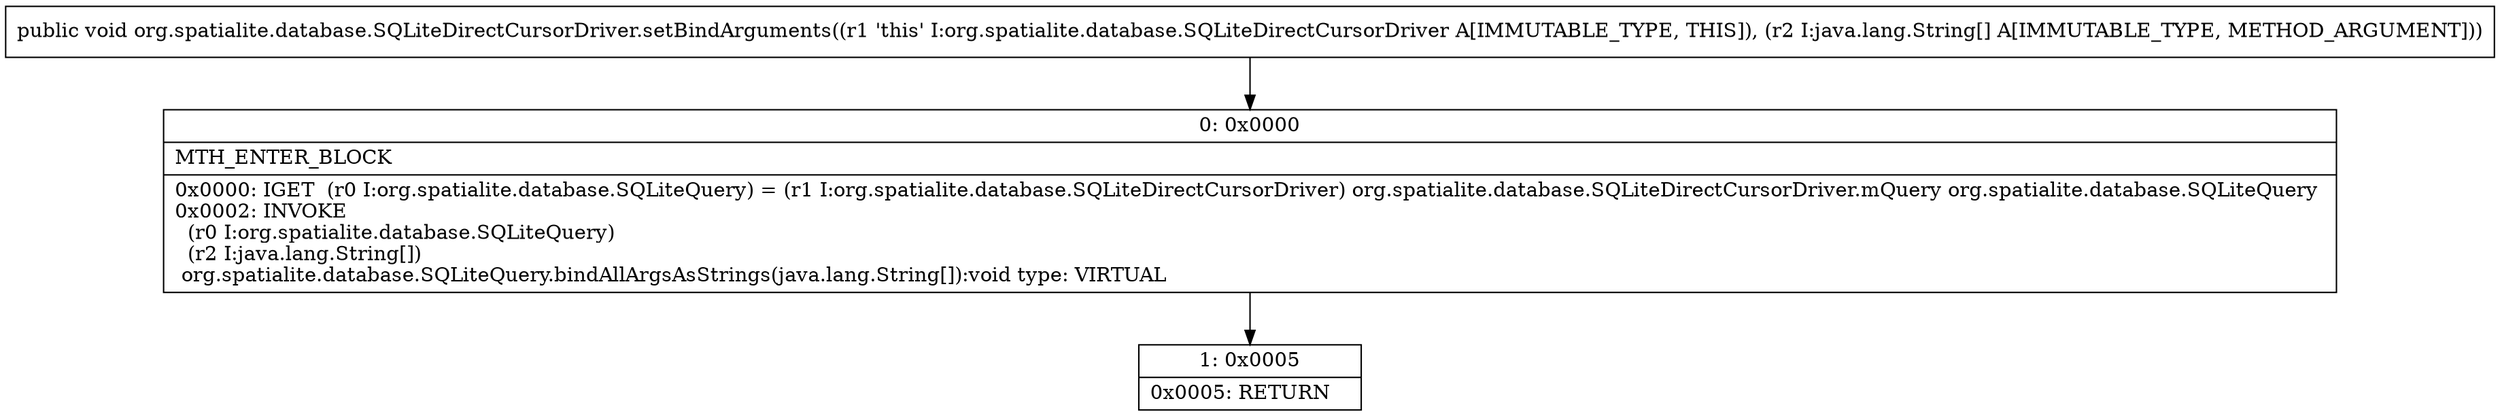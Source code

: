 digraph "CFG fororg.spatialite.database.SQLiteDirectCursorDriver.setBindArguments([Ljava\/lang\/String;)V" {
Node_0 [shape=record,label="{0\:\ 0x0000|MTH_ENTER_BLOCK\l|0x0000: IGET  (r0 I:org.spatialite.database.SQLiteQuery) = (r1 I:org.spatialite.database.SQLiteDirectCursorDriver) org.spatialite.database.SQLiteDirectCursorDriver.mQuery org.spatialite.database.SQLiteQuery \l0x0002: INVOKE  \l  (r0 I:org.spatialite.database.SQLiteQuery)\l  (r2 I:java.lang.String[])\l org.spatialite.database.SQLiteQuery.bindAllArgsAsStrings(java.lang.String[]):void type: VIRTUAL \l}"];
Node_1 [shape=record,label="{1\:\ 0x0005|0x0005: RETURN   \l}"];
MethodNode[shape=record,label="{public void org.spatialite.database.SQLiteDirectCursorDriver.setBindArguments((r1 'this' I:org.spatialite.database.SQLiteDirectCursorDriver A[IMMUTABLE_TYPE, THIS]), (r2 I:java.lang.String[] A[IMMUTABLE_TYPE, METHOD_ARGUMENT])) }"];
MethodNode -> Node_0;
Node_0 -> Node_1;
}

